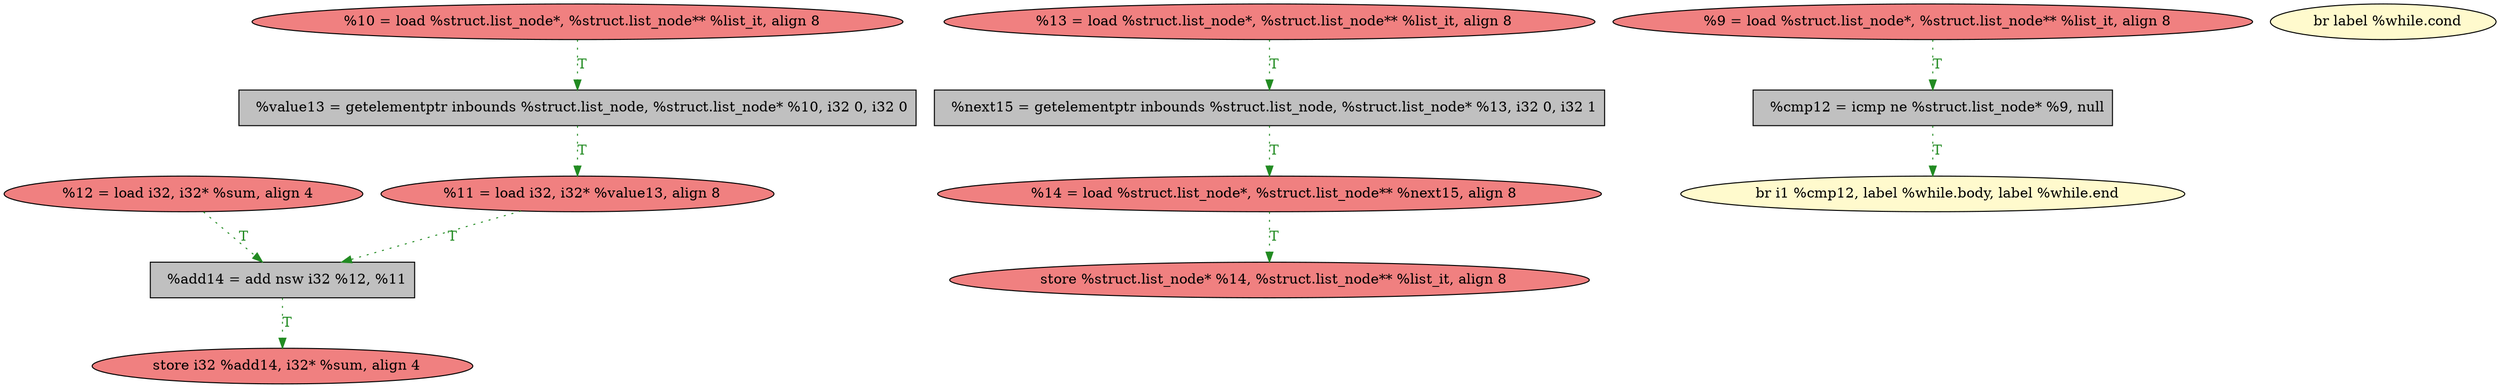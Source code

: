 
digraph G {


node874 [fillcolor=lightcoral,label="  %11 = load i32, i32* %value13, align 8",shape=ellipse,style=filled ]
node873 [fillcolor=grey,label="  %value13 = getelementptr inbounds %struct.list_node, %struct.list_node* %10, i32 0, i32 0",shape=rectangle,style=filled ]
node871 [fillcolor=lightcoral,label="  %13 = load %struct.list_node*, %struct.list_node** %list_it, align 8",shape=ellipse,style=filled ]
node870 [fillcolor=lightcoral,label="  %10 = load %struct.list_node*, %struct.list_node** %list_it, align 8",shape=ellipse,style=filled ]
node872 [fillcolor=lemonchiffon,label="  br i1 %cmp12, label %while.body, label %while.end",shape=ellipse,style=filled ]
node868 [fillcolor=lightcoral,label="  %14 = load %struct.list_node*, %struct.list_node** %next15, align 8",shape=ellipse,style=filled ]
node867 [fillcolor=grey,label="  %cmp12 = icmp ne %struct.list_node* %9, null",shape=rectangle,style=filled ]
node863 [fillcolor=lightcoral,label="  store i32 %add14, i32* %sum, align 4",shape=ellipse,style=filled ]
node861 [fillcolor=lightcoral,label="  store %struct.list_node* %14, %struct.list_node** %list_it, align 8",shape=ellipse,style=filled ]
node864 [fillcolor=grey,label="  %add14 = add nsw i32 %12, %11",shape=rectangle,style=filled ]
node866 [fillcolor=lightcoral,label="  %12 = load i32, i32* %sum, align 4",shape=ellipse,style=filled ]
node869 [fillcolor=lightcoral,label="  %9 = load %struct.list_node*, %struct.list_node** %list_it, align 8",shape=ellipse,style=filled ]
node862 [fillcolor=grey,label="  %next15 = getelementptr inbounds %struct.list_node, %struct.list_node* %13, i32 0, i32 1",shape=rectangle,style=filled ]
node865 [fillcolor=lemonchiffon,label="  br label %while.cond",shape=ellipse,style=filled ]

node869->node867 [style=dotted,color=forestgreen,label="T",fontcolor=forestgreen ]
node867->node872 [style=dotted,color=forestgreen,label="T",fontcolor=forestgreen ]
node868->node861 [style=dotted,color=forestgreen,label="T",fontcolor=forestgreen ]
node873->node874 [style=dotted,color=forestgreen,label="T",fontcolor=forestgreen ]
node874->node864 [style=dotted,color=forestgreen,label="T",fontcolor=forestgreen ]
node871->node862 [style=dotted,color=forestgreen,label="T",fontcolor=forestgreen ]
node866->node864 [style=dotted,color=forestgreen,label="T",fontcolor=forestgreen ]
node870->node873 [style=dotted,color=forestgreen,label="T",fontcolor=forestgreen ]
node864->node863 [style=dotted,color=forestgreen,label="T",fontcolor=forestgreen ]
node862->node868 [style=dotted,color=forestgreen,label="T",fontcolor=forestgreen ]


}
